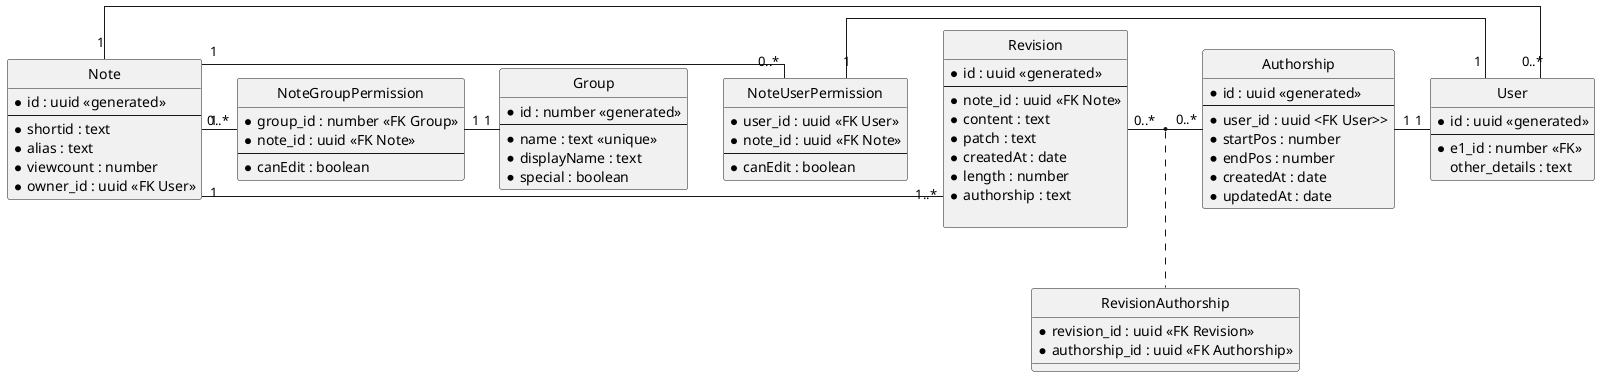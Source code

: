 @startuml
' hide the spot
hide circle

' avoid problems with angled crows feet
skinparam linetype ortho

entity "Note" as note {
  *id : uuid <<generated>>
  --
  *shortid : text
  *alias : text
  *viewcount : number
  *owner_id : uuid <<FK User>>
}

entity "User" as user {
  *id : uuid <<generated>>
  --
  *e1_id : number <<FK>>
  other_details : text
}

entity "Revision" as revision {
  *id : uuid <<generated>>
  --
  *note_id : uuid <<FK Note>>
  *content : text
  *patch : text
  *createdAt : date
  *length : number
  *authorship : text
  
}

entity "Authorship" as authorship {
  *id : uuid <<generated>>
  --
  *user_id : uuid <FK User>>
  *startPos : number
  *endPos : number
  *createdAt : date
  *updatedAt : date
}

entity "RevisionAuthorship" {
  *revision_id : uuid <<FK Revision>>
  *authorship_id : uuid <<FK Authorship>>
}

entity "NoteUserPermission" {
  *user_id : uuid <<FK User>>
  *note_id : uuid <<FK Note>>
  --
  *canEdit : boolean
}

entity "Group" {
  *id : number <<generated>>
  --
  *name : text <<unique>>
  *displayName : text
  ' Is set to denote a special group
  ' Special groups are used to map the old share settings like "everyone can edit"
  ' or "logged in users can view" to the group permission system 
  *special : boolean
  }
  
 entity "NoteGroupPermission" {
  *group_id : number <<FK Group>>
  *note_id : uuid <<FK Note>>
  --
  *canEdit : boolean
}

revision -left[hidden]- note

note "1" - "1..*" revision
revision "0..*" - "0..*" authorship
(revision, authorship) .. RevisionAuthorship
authorship "1" - "1" user 
note "1" - "0..*" user
note "1" - "0..*" NoteUserPermission
NoteUserPermission "1" - "1" user
note "1" - "0..*" NoteGroupPermission
NoteGroupPermission "1" - "1" Group
@enduml